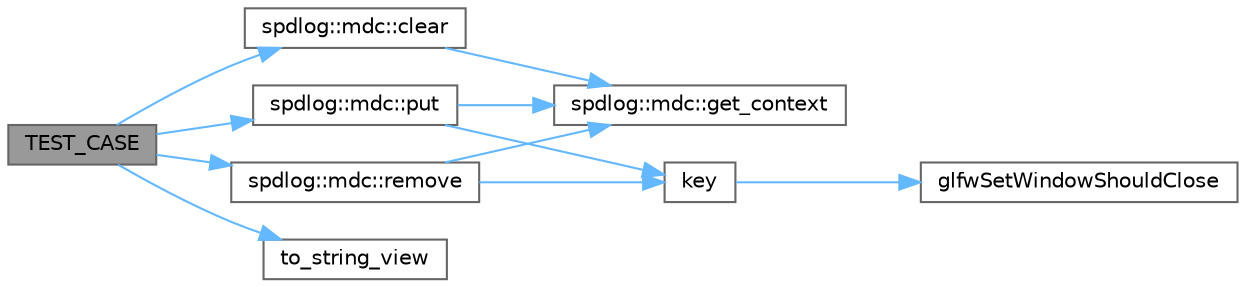 digraph "TEST_CASE"
{
 // LATEX_PDF_SIZE
  bgcolor="transparent";
  edge [fontname=Helvetica,fontsize=10,labelfontname=Helvetica,labelfontsize=10];
  node [fontname=Helvetica,fontsize=10,shape=box,height=0.2,width=0.4];
  rankdir="LR";
  Node1 [id="Node000001",label="TEST_CASE",height=0.2,width=0.4,color="gray40", fillcolor="grey60", style="filled", fontcolor="black",tooltip=" "];
  Node1 -> Node2 [id="edge11_Node000001_Node000002",color="steelblue1",style="solid",tooltip=" "];
  Node2 [id="Node000002",label="spdlog::mdc::clear",height=0.2,width=0.4,color="grey40", fillcolor="white", style="filled",URL="$classspdlog_1_1mdc.html#a85f0fbbb56870b41bde8c4ca6448a703",tooltip=" "];
  Node2 -> Node3 [id="edge12_Node000002_Node000003",color="steelblue1",style="solid",tooltip=" "];
  Node3 [id="Node000003",label="spdlog::mdc::get_context",height=0.2,width=0.4,color="grey40", fillcolor="white", style="filled",URL="$classspdlog_1_1mdc.html#a3efc61f555d65f08a00af012b98b97f5",tooltip=" "];
  Node1 -> Node4 [id="edge13_Node000001_Node000004",color="steelblue1",style="solid",tooltip=" "];
  Node4 [id="Node000004",label="spdlog::mdc::put",height=0.2,width=0.4,color="grey40", fillcolor="white", style="filled",URL="$classspdlog_1_1mdc.html#a83fad3e2b07f3ecfb5299a482b653113",tooltip=" "];
  Node4 -> Node3 [id="edge14_Node000004_Node000003",color="steelblue1",style="solid",tooltip=" "];
  Node4 -> Node5 [id="edge15_Node000004_Node000005",color="steelblue1",style="solid",tooltip=" "];
  Node5 [id="Node000005",label="key",height=0.2,width=0.4,color="grey40", fillcolor="white", style="filled",URL="$gears_8c.html#accd6b5b92b78666e36543412d4ac14cd",tooltip=" "];
  Node5 -> Node6 [id="edge16_Node000005_Node000006",color="steelblue1",style="solid",tooltip=" "];
  Node6 [id="Node000006",label="glfwSetWindowShouldClose",height=0.2,width=0.4,color="grey40", fillcolor="white", style="filled",URL="$group__window.html#ga1cadeda7a1e2f224e06a8415d30741aa",tooltip="Sets the close flag of the specified window."];
  Node1 -> Node7 [id="edge17_Node000001_Node000007",color="steelblue1",style="solid",tooltip=" "];
  Node7 [id="Node000007",label="spdlog::mdc::remove",height=0.2,width=0.4,color="grey40", fillcolor="white", style="filled",URL="$classspdlog_1_1mdc.html#af39a95b37396ca0c7e47a8447bcf7cf1",tooltip=" "];
  Node7 -> Node3 [id="edge18_Node000007_Node000003",color="steelblue1",style="solid",tooltip=" "];
  Node7 -> Node5 [id="edge19_Node000007_Node000005",color="steelblue1",style="solid",tooltip=" "];
  Node1 -> Node8 [id="edge20_Node000001_Node000008",color="steelblue1",style="solid",tooltip=" "];
  Node8 [id="Node000008",label="to_string_view",height=0.2,width=0.4,color="grey40", fillcolor="white", style="filled",URL="$test__pattern__formatter_8cpp.html#a24574d19e82c36c0bb29c751c098d039",tooltip=" "];
}
